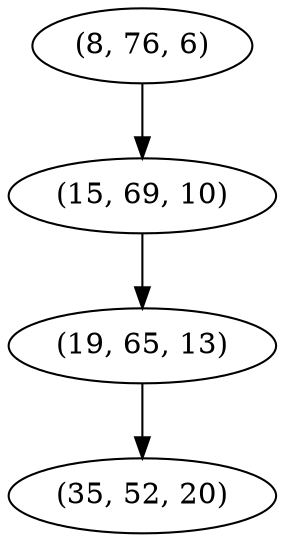 digraph tree {
    "(8, 76, 6)";
    "(15, 69, 10)";
    "(19, 65, 13)";
    "(35, 52, 20)";
    "(8, 76, 6)" -> "(15, 69, 10)";
    "(15, 69, 10)" -> "(19, 65, 13)";
    "(19, 65, 13)" -> "(35, 52, 20)";
}
